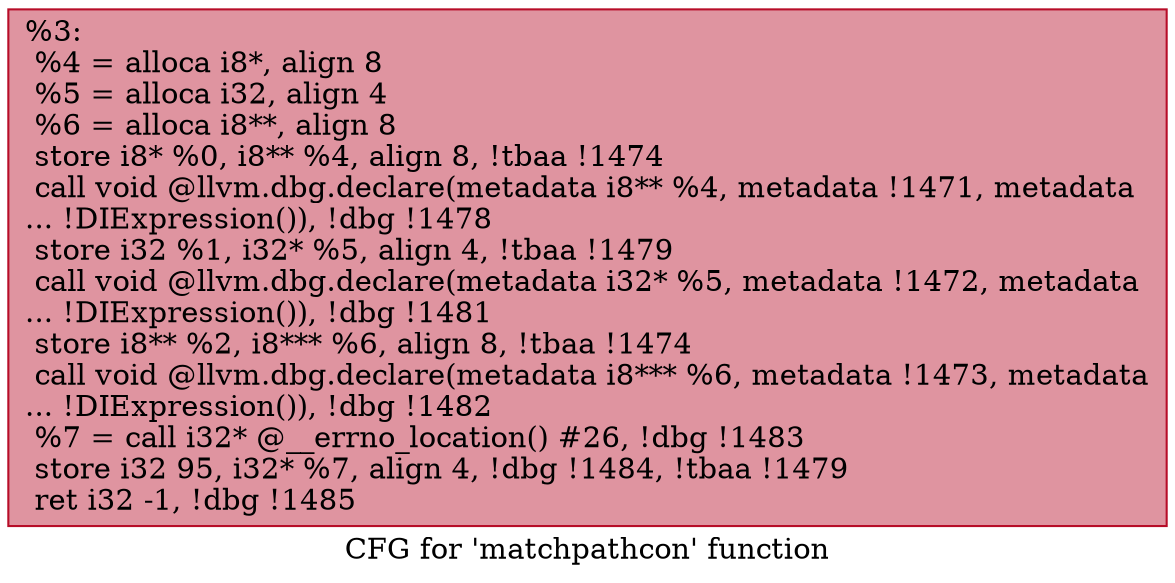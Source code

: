 digraph "CFG for 'matchpathcon' function" {
	label="CFG for 'matchpathcon' function";

	Node0x114b040 [shape=record,color="#b70d28ff", style=filled, fillcolor="#b70d2870",label="{%3:\l  %4 = alloca i8*, align 8\l  %5 = alloca i32, align 4\l  %6 = alloca i8**, align 8\l  store i8* %0, i8** %4, align 8, !tbaa !1474\l  call void @llvm.dbg.declare(metadata i8** %4, metadata !1471, metadata\l... !DIExpression()), !dbg !1478\l  store i32 %1, i32* %5, align 4, !tbaa !1479\l  call void @llvm.dbg.declare(metadata i32* %5, metadata !1472, metadata\l... !DIExpression()), !dbg !1481\l  store i8** %2, i8*** %6, align 8, !tbaa !1474\l  call void @llvm.dbg.declare(metadata i8*** %6, metadata !1473, metadata\l... !DIExpression()), !dbg !1482\l  %7 = call i32* @__errno_location() #26, !dbg !1483\l  store i32 95, i32* %7, align 4, !dbg !1484, !tbaa !1479\l  ret i32 -1, !dbg !1485\l}"];
}
